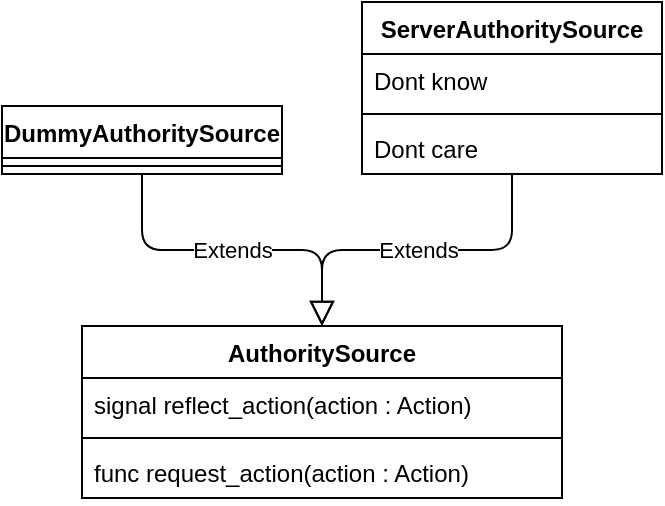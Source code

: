 <mxfile>
    <diagram id="DRP3TRpmxiCUeoNAmPRP" name="AuthoritySourceClassDiagram">
        <mxGraphModel dx="2474" dy="1987" grid="1" gridSize="10" guides="1" tooltips="1" connect="1" arrows="1" fold="1" page="0" pageScale="1" pageWidth="1100" pageHeight="850" math="0" shadow="0">
            <root>
                <mxCell id="0"/>
                <mxCell id="1" parent="0"/>
                <mxCell id="216o45IU6b5aubXeiVPd-1" value="AuthoritySource" style="swimlane;fontStyle=1;align=center;verticalAlign=top;childLayout=stackLayout;horizontal=1;startSize=26;horizontalStack=0;resizeParent=1;resizeParentMax=0;resizeLast=0;collapsible=1;marginBottom=0;" parent="1" vertex="1">
                    <mxGeometry x="-690" y="-640" width="240" height="86" as="geometry"/>
                </mxCell>
                <mxCell id="216o45IU6b5aubXeiVPd-11" value="signal reflect_action(action : Action)" style="text;strokeColor=none;fillColor=none;align=left;verticalAlign=top;spacingLeft=4;spacingRight=4;overflow=hidden;rotatable=0;points=[[0,0.5],[1,0.5]];portConstraint=eastwest;" parent="216o45IU6b5aubXeiVPd-1" vertex="1">
                    <mxGeometry y="26" width="240" height="26" as="geometry"/>
                </mxCell>
                <mxCell id="216o45IU6b5aubXeiVPd-3" value="" style="line;strokeWidth=1;fillColor=none;align=left;verticalAlign=middle;spacingTop=-1;spacingLeft=3;spacingRight=3;rotatable=0;labelPosition=right;points=[];portConstraint=eastwest;strokeColor=inherit;" parent="216o45IU6b5aubXeiVPd-1" vertex="1">
                    <mxGeometry y="52" width="240" height="8" as="geometry"/>
                </mxCell>
                <mxCell id="216o45IU6b5aubXeiVPd-15" value="func request_action(action : Action)" style="text;strokeColor=none;fillColor=none;align=left;verticalAlign=top;spacingLeft=4;spacingRight=4;overflow=hidden;rotatable=0;points=[[0,0.5],[1,0.5]];portConstraint=eastwest;" parent="216o45IU6b5aubXeiVPd-1" vertex="1">
                    <mxGeometry y="60" width="240" height="26" as="geometry"/>
                </mxCell>
                <mxCell id="216o45IU6b5aubXeiVPd-14" value="Extends" style="endArrow=block;endSize=10;endFill=0;html=1;elbow=vertical;edgeStyle=orthogonalEdgeStyle;" parent="1" source="UKQN7BMRLmypllAjDUYI-2" target="216o45IU6b5aubXeiVPd-1" edge="1">
                    <mxGeometry width="160" relative="1" as="geometry">
                        <mxPoint x="-590" y="-558" as="sourcePoint"/>
                        <mxPoint x="-640" y="-780" as="targetPoint"/>
                    </mxGeometry>
                </mxCell>
                <mxCell id="UKQN7BMRLmypllAjDUYI-2" value="DummyAuthoritySource" style="swimlane;fontStyle=1;align=center;verticalAlign=top;childLayout=stackLayout;horizontal=1;startSize=26;horizontalStack=0;resizeParent=1;resizeParentMax=0;resizeLast=0;collapsible=1;marginBottom=0;" parent="1" vertex="1">
                    <mxGeometry x="-730" y="-750" width="140" height="34" as="geometry"/>
                </mxCell>
                <mxCell id="UKQN7BMRLmypllAjDUYI-4" value="" style="line;strokeWidth=1;fillColor=none;align=left;verticalAlign=middle;spacingTop=-1;spacingLeft=3;spacingRight=3;rotatable=0;labelPosition=right;points=[];portConstraint=eastwest;strokeColor=inherit;" parent="UKQN7BMRLmypllAjDUYI-2" vertex="1">
                    <mxGeometry y="26" width="140" height="8" as="geometry"/>
                </mxCell>
                <mxCell id="UKQN7BMRLmypllAjDUYI-6" value="ServerAuthoritySource" style="swimlane;fontStyle=1;align=center;verticalAlign=top;childLayout=stackLayout;horizontal=1;startSize=26;horizontalStack=0;resizeParent=1;resizeParentMax=0;resizeLast=0;collapsible=1;marginBottom=0;" parent="1" vertex="1">
                    <mxGeometry x="-550" y="-802" width="150" height="86" as="geometry"/>
                </mxCell>
                <mxCell id="UKQN7BMRLmypllAjDUYI-7" value="Dont know" style="text;strokeColor=none;fillColor=none;align=left;verticalAlign=top;spacingLeft=4;spacingRight=4;overflow=hidden;rotatable=0;points=[[0,0.5],[1,0.5]];portConstraint=eastwest;" parent="UKQN7BMRLmypllAjDUYI-6" vertex="1">
                    <mxGeometry y="26" width="150" height="26" as="geometry"/>
                </mxCell>
                <mxCell id="UKQN7BMRLmypllAjDUYI-8" value="" style="line;strokeWidth=1;fillColor=none;align=left;verticalAlign=middle;spacingTop=-1;spacingLeft=3;spacingRight=3;rotatable=0;labelPosition=right;points=[];portConstraint=eastwest;strokeColor=inherit;" parent="UKQN7BMRLmypllAjDUYI-6" vertex="1">
                    <mxGeometry y="52" width="150" height="8" as="geometry"/>
                </mxCell>
                <mxCell id="UKQN7BMRLmypllAjDUYI-9" value="Dont care" style="text;strokeColor=none;fillColor=none;align=left;verticalAlign=top;spacingLeft=4;spacingRight=4;overflow=hidden;rotatable=0;points=[[0,0.5],[1,0.5]];portConstraint=eastwest;" parent="UKQN7BMRLmypllAjDUYI-6" vertex="1">
                    <mxGeometry y="60" width="150" height="26" as="geometry"/>
                </mxCell>
                <mxCell id="UKQN7BMRLmypllAjDUYI-10" value="Extends" style="endArrow=block;endSize=10;endFill=0;html=1;elbow=vertical;edgeStyle=orthogonalEdgeStyle;" parent="1" source="UKQN7BMRLmypllAjDUYI-6" target="216o45IU6b5aubXeiVPd-1" edge="1">
                    <mxGeometry width="160" relative="1" as="geometry">
                        <mxPoint x="-560" y="-630" as="sourcePoint"/>
                        <mxPoint x="-720" y="-804" as="targetPoint"/>
                    </mxGeometry>
                </mxCell>
            </root>
        </mxGraphModel>
    </diagram>
    <diagram id="mx1lQrLPdCxwQPD8cfWH" name="ActionProcessingSequence">
        <mxGraphModel dx="1976" dy="873" grid="1" gridSize="10" guides="1" tooltips="1" connect="1" arrows="1" fold="1" page="0" pageScale="1" pageWidth="1100" pageHeight="850" math="0" shadow="0">
            <root>
                <mxCell id="0"/>
                <mxCell id="1" parent="0"/>
                <mxCell id="z2RHbbnxvFC8rluC-CiE-3" value="AuthoritySource" style="shape=umlLifeline;perimeter=lifelinePerimeter;whiteSpace=wrap;html=1;container=1;collapsible=0;recursiveResize=0;outlineConnect=0;" parent="1" vertex="1">
                    <mxGeometry x="-820" y="-330" width="110" height="370" as="geometry"/>
                </mxCell>
                <mxCell id="z2RHbbnxvFC8rluC-CiE-8" value="ClientUI" style="shape=umlLifeline;perimeter=lifelinePerimeter;whiteSpace=wrap;html=1;container=1;collapsible=0;recursiveResize=0;outlineConnect=0;" parent="1" vertex="1">
                    <mxGeometry x="-930" y="-330" width="80" height="370" as="geometry"/>
                </mxCell>
                <mxCell id="z2RHbbnxvFC8rluC-CiE-11" value="connect(process_*_input)" style="html=1;verticalAlign=bottom;startArrow=oval;startFill=1;endArrow=block;startSize=8;" parent="1" source="z2RHbbnxvFC8rluC-CiE-8" target="6_p6td-1dimOIyAspDqo-2" edge="1">
                    <mxGeometry width="60" relative="1" as="geometry">
                        <mxPoint x="-900" y="-250" as="sourcePoint"/>
                        <mxPoint x="-840" y="-250" as="targetPoint"/>
                        <Array as="points">
                            <mxPoint x="-1000" y="-260"/>
                        </Array>
                    </mxGeometry>
                </mxCell>
                <mxCell id="z2RHbbnxvFC8rluC-CiE-12" value="process_*_input()" style="html=1;verticalAlign=bottom;startArrow=oval;startFill=1;endArrow=block;startSize=8;" parent="1" source="6_p6td-1dimOIyAspDqo-2" target="z2RHbbnxvFC8rluC-CiE-8" edge="1">
                    <mxGeometry width="60" relative="1" as="geometry">
                        <mxPoint x="-745" y="-220" as="sourcePoint"/>
                        <mxPoint x="-900" y="-220" as="targetPoint"/>
                        <Array as="points">
                            <mxPoint x="-1000" y="-210"/>
                        </Array>
                    </mxGeometry>
                </mxCell>
                <mxCell id="z2RHbbnxvFC8rluC-CiE-23" value="" style="shape=umlLifeline;participant=umlControl;perimeter=lifelinePerimeter;whiteSpace=wrap;html=1;container=1;collapsible=0;recursiveResize=0;verticalAlign=top;spacingTop=36;outlineConnect=0;rotation=-180;" parent="1" vertex="1">
                    <mxGeometry x="-910" y="40" width="40" height="40" as="geometry"/>
                </mxCell>
                <mxCell id="6_p6td-1dimOIyAspDqo-1" value="" style="shape=umlLifeline;participant=umlControl;perimeter=lifelinePerimeter;whiteSpace=wrap;html=1;container=1;collapsible=0;recursiveResize=0;verticalAlign=top;spacingTop=36;outlineConnect=0;rotation=-180;" parent="1" vertex="1">
                    <mxGeometry x="-785" y="40" width="40" height="40" as="geometry"/>
                </mxCell>
                <mxCell id="6_p6td-1dimOIyAspDqo-2" value="&amp;lt;Control&amp;gt;" style="shape=umlLifeline;perimeter=lifelinePerimeter;whiteSpace=wrap;html=1;container=1;collapsible=0;recursiveResize=0;outlineConnect=0;" parent="1" vertex="1">
                    <mxGeometry x="-1120" y="-330" width="80" height="370" as="geometry"/>
                </mxCell>
                <mxCell id="6_p6td-1dimOIyAspDqo-3" value="" style="shape=umlLifeline;participant=umlControl;perimeter=lifelinePerimeter;whiteSpace=wrap;html=1;container=1;collapsible=0;recursiveResize=0;verticalAlign=top;spacingTop=36;outlineConnect=0;rotation=-180;" parent="1" vertex="1">
                    <mxGeometry x="-1100" y="40" width="40" height="40" as="geometry"/>
                </mxCell>
                <mxCell id="6_p6td-1dimOIyAspDqo-5" value="request_action()" style="html=1;verticalAlign=bottom;startArrow=oval;startFill=1;endArrow=block;startSize=8;" parent="1" source="z2RHbbnxvFC8rluC-CiE-8" target="z2RHbbnxvFC8rluC-CiE-3" edge="1">
                    <mxGeometry width="60" relative="1" as="geometry">
                        <mxPoint x="-1070.071" y="-200" as="sourcePoint"/>
                        <mxPoint x="-900.5" y="-200" as="targetPoint"/>
                        <Array as="points">
                            <mxPoint x="-840" y="-180"/>
                        </Array>
                    </mxGeometry>
                </mxCell>
                <mxCell id="6_p6td-1dimOIyAspDqo-6" value="reflect_action()" style="html=1;verticalAlign=bottom;startArrow=oval;startFill=1;endArrow=block;startSize=8;" parent="1" edge="1">
                    <mxGeometry width="60" relative="1" as="geometry">
                        <mxPoint x="-765.5" y="-150" as="sourcePoint"/>
                        <mxPoint x="-890.071" y="-150" as="targetPoint"/>
                        <Array as="points">
                            <mxPoint x="-779.93" y="-150"/>
                        </Array>
                    </mxGeometry>
                </mxCell>
                <mxCell id="6_p6td-1dimOIyAspDqo-7" value="&amp;lt;Peer ClientUI&amp;gt;" style="shape=umlLifeline;perimeter=lifelinePerimeter;whiteSpace=wrap;html=1;container=1;collapsible=0;recursiveResize=0;outlineConnect=0;" parent="1" vertex="1">
                    <mxGeometry x="-680" y="-330" width="110" height="370" as="geometry"/>
                </mxCell>
                <mxCell id="6_p6td-1dimOIyAspDqo-10" value="reflect_action()" style="html=1;verticalAlign=bottom;startArrow=oval;startFill=1;endArrow=block;startSize=8;" parent="1" edge="1">
                    <mxGeometry width="60" relative="1" as="geometry">
                        <mxPoint x="-765.071" y="-150" as="sourcePoint"/>
                        <mxPoint x="-625.5" y="-150" as="targetPoint"/>
                        <Array as="points">
                            <mxPoint x="-700" y="-150"/>
                        </Array>
                    </mxGeometry>
                </mxCell>
                <mxCell id="6_p6td-1dimOIyAspDqo-11" value="request_action()" style="html=1;verticalAlign=bottom;startArrow=oval;startFill=1;endArrow=block;startSize=8;" parent="1" edge="1">
                    <mxGeometry width="60" relative="1" as="geometry">
                        <mxPoint x="-625.5" y="-80" as="sourcePoint"/>
                        <mxPoint x="-765.071" y="-80" as="targetPoint"/>
                        <Array as="points">
                            <mxPoint x="-700" y="-80"/>
                        </Array>
                    </mxGeometry>
                </mxCell>
                <mxCell id="6_p6td-1dimOIyAspDqo-12" value="reflect_action()" style="html=1;verticalAlign=bottom;startArrow=oval;startFill=1;endArrow=block;startSize=8;" parent="1" edge="1">
                    <mxGeometry width="60" relative="1" as="geometry">
                        <mxPoint x="-765.5" y="-50" as="sourcePoint"/>
                        <mxPoint x="-890.071" y="-50" as="targetPoint"/>
                        <Array as="points">
                            <mxPoint x="-830" y="-50"/>
                        </Array>
                    </mxGeometry>
                </mxCell>
                <mxCell id="6_p6td-1dimOIyAspDqo-13" value="reflect_action()" style="html=1;verticalAlign=bottom;startArrow=oval;startFill=1;endArrow=block;startSize=8;" parent="1" edge="1">
                    <mxGeometry width="60" relative="1" as="geometry">
                        <mxPoint x="-765.071" y="-50" as="sourcePoint"/>
                        <mxPoint x="-625.5" y="-50" as="targetPoint"/>
                        <Array as="points">
                            <mxPoint x="-690" y="-50"/>
                        </Array>
                    </mxGeometry>
                </mxCell>
                <mxCell id="6_p6td-1dimOIyAspDqo-15" value="" style="shape=umlLifeline;participant=umlControl;perimeter=lifelinePerimeter;whiteSpace=wrap;html=1;container=1;collapsible=0;recursiveResize=0;verticalAlign=top;spacingTop=36;outlineConnect=0;rotation=-180;" parent="1" vertex="1">
                    <mxGeometry x="-645" y="40" width="40" height="40" as="geometry"/>
                </mxCell>
            </root>
        </mxGraphModel>
    </diagram>
    <diagram name="ActionClassDiagram" id="SyAzAgFn7BTSdQMZ5tHF">
        <mxGraphModel dx="2874" dy="2387" grid="1" gridSize="10" guides="1" tooltips="1" connect="1" arrows="1" fold="1" page="0" pageScale="1" pageWidth="1100" pageHeight="850" math="0" shadow="0">
            <root>
                <mxCell id="YlGuR3tyBmcKfDzW1rRZ-0"/>
                <mxCell id="YlGuR3tyBmcKfDzW1rRZ-1" parent="YlGuR3tyBmcKfDzW1rRZ-0"/>
                <mxCell id="YlGuR3tyBmcKfDzW1rRZ-2" value="Action" style="swimlane;fontStyle=1;align=center;verticalAlign=top;childLayout=stackLayout;horizontal=1;startSize=26;horizontalStack=0;resizeParent=1;resizeParentMax=0;resizeLast=0;collapsible=1;marginBottom=0;" parent="YlGuR3tyBmcKfDzW1rRZ-1" vertex="1">
                    <mxGeometry x="-710" y="-750" width="240" height="34" as="geometry"/>
                </mxCell>
                <mxCell id="YlGuR3tyBmcKfDzW1rRZ-4" value="" style="line;strokeWidth=1;fillColor=none;align=left;verticalAlign=middle;spacingTop=-1;spacingLeft=3;spacingRight=3;rotatable=0;labelPosition=right;points=[];portConstraint=eastwest;strokeColor=inherit;" parent="YlGuR3tyBmcKfDzW1rRZ-2" vertex="1">
                    <mxGeometry y="26" width="240" height="8" as="geometry"/>
                </mxCell>
                <mxCell id="YlGuR3tyBmcKfDzW1rRZ-9" value="BackendAction" style="swimlane;fontStyle=1;align=center;verticalAlign=top;childLayout=stackLayout;horizontal=1;startSize=26;horizontalStack=0;resizeParent=1;resizeParentMax=0;resizeLast=0;collapsible=1;marginBottom=0;" parent="YlGuR3tyBmcKfDzW1rRZ-1" vertex="1">
                    <mxGeometry x="-890" y="-855.5" width="150" height="34" as="geometry"/>
                </mxCell>
                <mxCell id="YlGuR3tyBmcKfDzW1rRZ-11" value="" style="line;strokeWidth=1;fillColor=none;align=left;verticalAlign=middle;spacingTop=-1;spacingLeft=3;spacingRight=3;rotatable=0;labelPosition=right;points=[];portConstraint=eastwest;strokeColor=inherit;" parent="YlGuR3tyBmcKfDzW1rRZ-9" vertex="1">
                    <mxGeometry y="26" width="150" height="8" as="geometry"/>
                </mxCell>
                <mxCell id="YlGuR3tyBmcKfDzW1rRZ-13" value="Extends" style="endArrow=block;endSize=10;endFill=0;html=1;edgeStyle=elbowEdgeStyle;" parent="YlGuR3tyBmcKfDzW1rRZ-1" source="YlGuR3tyBmcKfDzW1rRZ-9" target="YlGuR3tyBmcKfDzW1rRZ-2" edge="1">
                    <mxGeometry x="0.324" width="160" relative="1" as="geometry">
                        <mxPoint x="-790" y="-804" as="sourcePoint"/>
                        <mxPoint x="-870" y="-740" as="targetPoint"/>
                        <Array as="points">
                            <mxPoint x="-815" y="-780"/>
                        </Array>
                        <mxPoint as="offset"/>
                    </mxGeometry>
                </mxCell>
                <mxCell id="KD4MuBQ3sgmvFhbieZwp-0" value="PlayerAction" style="swimlane;fontStyle=1;align=center;verticalAlign=top;childLayout=stackLayout;horizontal=1;startSize=26;horizontalStack=0;resizeParent=1;resizeParentMax=0;resizeLast=0;collapsible=1;marginBottom=0;" parent="YlGuR3tyBmcKfDzW1rRZ-1" vertex="1">
                    <mxGeometry x="-430" y="-870" width="150" height="60" as="geometry"/>
                </mxCell>
                <mxCell id="KD4MuBQ3sgmvFhbieZwp-1" value="player : Player" style="text;strokeColor=none;fillColor=none;align=left;verticalAlign=top;spacingLeft=4;spacingRight=4;overflow=hidden;rotatable=0;points=[[0,0.5],[1,0.5]];portConstraint=eastwest;" parent="KD4MuBQ3sgmvFhbieZwp-0" vertex="1">
                    <mxGeometry y="26" width="150" height="26" as="geometry"/>
                </mxCell>
                <mxCell id="KD4MuBQ3sgmvFhbieZwp-2" value="" style="line;strokeWidth=1;fillColor=none;align=left;verticalAlign=middle;spacingTop=-1;spacingLeft=3;spacingRight=3;rotatable=0;labelPosition=right;points=[];portConstraint=eastwest;strokeColor=inherit;" parent="KD4MuBQ3sgmvFhbieZwp-0" vertex="1">
                    <mxGeometry y="52" width="150" height="8" as="geometry"/>
                </mxCell>
                <mxCell id="KD4MuBQ3sgmvFhbieZwp-9" value="Extends" style="endArrow=block;endSize=10;endFill=0;html=1;elbow=vertical;edgeStyle=orthogonalEdgeStyle;" parent="YlGuR3tyBmcKfDzW1rRZ-1" source="KD4MuBQ3sgmvFhbieZwp-0" target="YlGuR3tyBmcKfDzW1rRZ-2" edge="1">
                    <mxGeometry x="0.172" width="160" relative="1" as="geometry">
                        <mxPoint x="-725" y="-696" as="sourcePoint"/>
                        <mxPoint x="-410" y="-720" as="targetPoint"/>
                        <Array as="points">
                            <mxPoint x="-355" y="-733"/>
                        </Array>
                        <mxPoint as="offset"/>
                    </mxGeometry>
                </mxCell>
                <mxCell id="KD4MuBQ3sgmvFhbieZwp-10" value="CursorAction" style="swimlane;fontStyle=1;align=center;verticalAlign=top;childLayout=stackLayout;horizontal=1;startSize=26;horizontalStack=0;resizeParent=1;resizeParentMax=0;resizeLast=0;collapsible=1;marginBottom=0;" parent="YlGuR3tyBmcKfDzW1rRZ-1" vertex="1">
                    <mxGeometry x="-430" y="-977" width="150" height="34" as="geometry"/>
                </mxCell>
                <mxCell id="KD4MuBQ3sgmvFhbieZwp-12" value="" style="line;strokeWidth=1;fillColor=none;align=left;verticalAlign=middle;spacingTop=-1;spacingLeft=3;spacingRight=3;rotatable=0;labelPosition=right;points=[];portConstraint=eastwest;strokeColor=inherit;" parent="KD4MuBQ3sgmvFhbieZwp-10" vertex="1">
                    <mxGeometry y="26" width="150" height="8" as="geometry"/>
                </mxCell>
                <mxCell id="KD4MuBQ3sgmvFhbieZwp-18" value="CreatureLeavePlayAction" style="swimlane;fontStyle=1;align=center;verticalAlign=top;childLayout=stackLayout;horizontal=1;startSize=26;horizontalStack=0;resizeParent=1;resizeParentMax=0;resizeLast=0;collapsible=1;marginBottom=0;" parent="YlGuR3tyBmcKfDzW1rRZ-1" vertex="1">
                    <mxGeometry x="-1150" y="-1068.5" width="250" height="86" as="geometry"/>
                </mxCell>
                <mxCell id="oTFinJ9ibBzCrm9JZMaH-62" value="source : ICardInstance" style="text;strokeColor=none;fillColor=none;align=left;verticalAlign=top;spacingLeft=4;spacingRight=4;overflow=hidden;rotatable=0;points=[[0,0.5],[1,0.5]];portConstraint=eastwest;" parent="KD4MuBQ3sgmvFhbieZwp-18" vertex="1">
                    <mxGeometry y="26" width="250" height="26" as="geometry"/>
                </mxCell>
                <mxCell id="KD4MuBQ3sgmvFhbieZwp-19" value="reason : LeavePlayReason.&lt;Death, Banish&gt;" style="text;strokeColor=none;fillColor=none;align=left;verticalAlign=top;spacingLeft=4;spacingRight=4;overflow=hidden;rotatable=0;points=[[0,0.5],[1,0.5]];portConstraint=eastwest;" parent="KD4MuBQ3sgmvFhbieZwp-18" vertex="1">
                    <mxGeometry y="52" width="250" height="26" as="geometry"/>
                </mxCell>
                <mxCell id="KD4MuBQ3sgmvFhbieZwp-20" value="" style="line;strokeWidth=1;fillColor=none;align=left;verticalAlign=middle;spacingTop=-1;spacingLeft=3;spacingRight=3;rotatable=0;labelPosition=right;points=[];portConstraint=eastwest;strokeColor=inherit;" parent="KD4MuBQ3sgmvFhbieZwp-18" vertex="1">
                    <mxGeometry y="78" width="250" height="8" as="geometry"/>
                </mxCell>
                <mxCell id="KD4MuBQ3sgmvFhbieZwp-22" value="Extends" style="endArrow=block;endSize=10;endFill=0;html=1;elbow=vertical;edgeStyle=orthogonalEdgeStyle;" parent="YlGuR3tyBmcKfDzW1rRZ-1" source="KD4MuBQ3sgmvFhbieZwp-10" target="KD4MuBQ3sgmvFhbieZwp-0" edge="1">
                    <mxGeometry width="160" relative="1" as="geometry">
                        <mxPoint x="-560" y="-810" as="sourcePoint"/>
                        <mxPoint x="-560" y="-630" as="targetPoint"/>
                    </mxGeometry>
                </mxCell>
                <mxCell id="KD4MuBQ3sgmvFhbieZwp-23" value="Extends" style="endArrow=block;endSize=10;endFill=0;html=1;elbow=vertical;edgeStyle=orthogonalEdgeStyle;" parent="YlGuR3tyBmcKfDzW1rRZ-1" source="KD4MuBQ3sgmvFhbieZwp-18" target="KD4MuBQ3sgmvFhbieZwp-24" edge="1">
                    <mxGeometry x="-0.484" width="160" relative="1" as="geometry">
                        <mxPoint x="-690" y="-952.5" as="sourcePoint"/>
                        <mxPoint x="-690" y="-868.5" as="targetPoint"/>
                        <mxPoint as="offset"/>
                    </mxGeometry>
                </mxCell>
                <mxCell id="KD4MuBQ3sgmvFhbieZwp-24" value="CreatureAction" style="swimlane;fontStyle=1;align=center;verticalAlign=top;childLayout=stackLayout;horizontal=1;startSize=26;horizontalStack=0;resizeParent=1;resizeParentMax=0;resizeLast=0;collapsible=1;marginBottom=0;" parent="YlGuR3tyBmcKfDzW1rRZ-1" vertex="1">
                    <mxGeometry x="-890" y="-968.5" width="150" height="60" as="geometry">
                        <mxRectangle x="-890" y="-990" width="100" height="30" as="alternateBounds"/>
                    </mxGeometry>
                </mxCell>
                <mxCell id="KD4MuBQ3sgmvFhbieZwp-25" value="card : ICardInstance" style="text;strokeColor=none;fillColor=none;align=left;verticalAlign=top;spacingLeft=4;spacingRight=4;overflow=hidden;rotatable=0;points=[[0,0.5],[1,0.5]];portConstraint=eastwest;" parent="KD4MuBQ3sgmvFhbieZwp-24" vertex="1">
                    <mxGeometry y="26" width="150" height="26" as="geometry"/>
                </mxCell>
                <mxCell id="KD4MuBQ3sgmvFhbieZwp-26" value="" style="line;strokeWidth=1;fillColor=none;align=left;verticalAlign=middle;spacingTop=-1;spacingLeft=3;spacingRight=3;rotatable=0;labelPosition=right;points=[];portConstraint=eastwest;strokeColor=inherit;" parent="KD4MuBQ3sgmvFhbieZwp-24" vertex="1">
                    <mxGeometry y="52" width="150" height="8" as="geometry"/>
                </mxCell>
                <mxCell id="KD4MuBQ3sgmvFhbieZwp-27" value="Extends" style="endArrow=block;endSize=10;endFill=0;html=1;elbow=vertical;edgeStyle=orthogonalEdgeStyle;" parent="YlGuR3tyBmcKfDzW1rRZ-1" source="KD4MuBQ3sgmvFhbieZwp-24" target="YlGuR3tyBmcKfDzW1rRZ-9" edge="1">
                    <mxGeometry x="-0.245" width="160" relative="1" as="geometry">
                        <mxPoint x="-915" y="-1148.5" as="sourcePoint"/>
                        <mxPoint x="-805" y="-832.5" as="targetPoint"/>
                        <mxPoint as="offset"/>
                    </mxGeometry>
                </mxCell>
                <mxCell id="KD4MuBQ3sgmvFhbieZwp-28" value="CursorMotionAction" style="swimlane;fontStyle=1;align=center;verticalAlign=top;childLayout=stackLayout;horizontal=1;startSize=26;horizontalStack=0;resizeParent=1;resizeParentMax=0;resizeLast=0;collapsible=1;marginBottom=0;" parent="YlGuR3tyBmcKfDzW1rRZ-1" vertex="1">
                    <mxGeometry x="-590" y="-1090" width="150" height="60" as="geometry"/>
                </mxCell>
                <mxCell id="KD4MuBQ3sgmvFhbieZwp-29" value="position : Vector2" style="text;strokeColor=none;fillColor=none;align=left;verticalAlign=top;spacingLeft=4;spacingRight=4;overflow=hidden;rotatable=0;points=[[0,0.5],[1,0.5]];portConstraint=eastwest;" parent="KD4MuBQ3sgmvFhbieZwp-28" vertex="1">
                    <mxGeometry y="26" width="150" height="26" as="geometry"/>
                </mxCell>
                <mxCell id="KD4MuBQ3sgmvFhbieZwp-30" value="" style="line;strokeWidth=1;fillColor=none;align=left;verticalAlign=middle;spacingTop=-1;spacingLeft=3;spacingRight=3;rotatable=0;labelPosition=right;points=[];portConstraint=eastwest;strokeColor=inherit;" parent="KD4MuBQ3sgmvFhbieZwp-28" vertex="1">
                    <mxGeometry y="52" width="150" height="8" as="geometry"/>
                </mxCell>
                <mxCell id="KD4MuBQ3sgmvFhbieZwp-31" value="CursorGrabAction" style="swimlane;fontStyle=1;align=center;verticalAlign=top;childLayout=stackLayout;horizontal=1;startSize=26;horizontalStack=0;resizeParent=1;resizeParentMax=0;resizeLast=0;collapsible=1;marginBottom=0;" parent="YlGuR3tyBmcKfDzW1rRZ-1" vertex="1">
                    <mxGeometry x="-590" y="-1170" width="150" height="60" as="geometry"/>
                </mxCell>
                <mxCell id="KD4MuBQ3sgmvFhbieZwp-32" value="item : IGrabbable" style="text;strokeColor=none;fillColor=none;align=left;verticalAlign=top;spacingLeft=4;spacingRight=4;overflow=hidden;rotatable=0;points=[[0,0.5],[1,0.5]];portConstraint=eastwest;" parent="KD4MuBQ3sgmvFhbieZwp-31" vertex="1">
                    <mxGeometry y="26" width="150" height="26" as="geometry"/>
                </mxCell>
                <mxCell id="KD4MuBQ3sgmvFhbieZwp-33" value="" style="line;strokeWidth=1;fillColor=none;align=left;verticalAlign=middle;spacingTop=-1;spacingLeft=3;spacingRight=3;rotatable=0;labelPosition=right;points=[];portConstraint=eastwest;strokeColor=inherit;" parent="KD4MuBQ3sgmvFhbieZwp-31" vertex="1">
                    <mxGeometry y="52" width="150" height="8" as="geometry"/>
                </mxCell>
                <mxCell id="KD4MuBQ3sgmvFhbieZwp-34" value="Extends" style="endArrow=block;endSize=10;endFill=0;html=1;elbow=vertical;edgeStyle=orthogonalEdgeStyle;" parent="YlGuR3tyBmcKfDzW1rRZ-1" source="KD4MuBQ3sgmvFhbieZwp-28" target="KD4MuBQ3sgmvFhbieZwp-10" edge="1">
                    <mxGeometry x="-0.543" width="160" relative="1" as="geometry">
                        <mxPoint x="-535" y="-805" as="sourcePoint"/>
                        <mxPoint x="-649.966" y="-635" as="targetPoint"/>
                        <mxPoint as="offset"/>
                        <Array as="points">
                            <mxPoint x="-355" y="-1060"/>
                        </Array>
                    </mxGeometry>
                </mxCell>
                <mxCell id="KD4MuBQ3sgmvFhbieZwp-35" value="Extends" style="endArrow=block;endSize=10;endFill=0;html=1;elbow=vertical;edgeStyle=orthogonalEdgeStyle;" parent="YlGuR3tyBmcKfDzW1rRZ-1" source="KD4MuBQ3sgmvFhbieZwp-31" target="KD4MuBQ3sgmvFhbieZwp-10" edge="1">
                    <mxGeometry x="-0.698" width="160" relative="1" as="geometry">
                        <mxPoint x="-525" y="-795" as="sourcePoint"/>
                        <mxPoint x="-330" y="-1120" as="targetPoint"/>
                        <mxPoint as="offset"/>
                        <Array as="points">
                            <mxPoint x="-355" y="-1140"/>
                        </Array>
                    </mxGeometry>
                </mxCell>
                <mxCell id="Y_SCHda-cTG9XvxB5rFb-0" value="HandAction" style="swimlane;fontStyle=1;align=center;verticalAlign=top;childLayout=stackLayout;horizontal=1;startSize=26;horizontalStack=0;resizeParent=1;resizeParentMax=0;resizeLast=0;collapsible=1;marginBottom=0;" parent="YlGuR3tyBmcKfDzW1rRZ-1" vertex="1">
                    <mxGeometry x="-270" y="-977" width="150" height="34" as="geometry"/>
                </mxCell>
                <mxCell id="Y_SCHda-cTG9XvxB5rFb-2" value="" style="line;strokeWidth=1;fillColor=none;align=left;verticalAlign=middle;spacingTop=-1;spacingLeft=3;spacingRight=3;rotatable=0;labelPosition=right;points=[];portConstraint=eastwest;strokeColor=inherit;" parent="Y_SCHda-cTG9XvxB5rFb-0" vertex="1">
                    <mxGeometry y="26" width="150" height="8" as="geometry"/>
                </mxCell>
                <mxCell id="Y_SCHda-cTG9XvxB5rFb-3" value="Extends" style="endArrow=block;endSize=10;endFill=0;html=1;edgeStyle=elbowEdgeStyle;" parent="YlGuR3tyBmcKfDzW1rRZ-1" source="Y_SCHda-cTG9XvxB5rFb-0" target="KD4MuBQ3sgmvFhbieZwp-0" edge="1">
                    <mxGeometry x="-0.649" width="160" relative="1" as="geometry">
                        <mxPoint x="-414.966" y="-1030" as="sourcePoint"/>
                        <mxPoint x="-344.966" y="-860" as="targetPoint"/>
                        <Array as="points">
                            <mxPoint x="-195" y="-890"/>
                        </Array>
                        <mxPoint as="offset"/>
                    </mxGeometry>
                </mxCell>
                <mxCell id="Y_SCHda-cTG9XvxB5rFb-7" value="HandRemoveCardAction" style="swimlane;fontStyle=1;align=center;verticalAlign=top;childLayout=stackLayout;horizontal=1;startSize=26;horizontalStack=0;resizeParent=1;resizeParentMax=0;resizeLast=0;collapsible=1;marginBottom=0;" parent="YlGuR3tyBmcKfDzW1rRZ-1" vertex="1">
                    <mxGeometry x="-110" y="-1156" width="320" height="112" as="geometry"/>
                </mxCell>
                <mxCell id="Y_SCHda-cTG9XvxB5rFb-8" value="card : CardInHand" style="text;strokeColor=none;fillColor=none;align=left;verticalAlign=top;spacingLeft=4;spacingRight=4;overflow=hidden;rotatable=0;points=[[0,0.5],[1,0.5]];portConstraint=eastwest;" parent="Y_SCHda-cTG9XvxB5rFb-7" vertex="1">
                    <mxGeometry y="26" width="320" height="26" as="geometry"/>
                </mxCell>
                <mxCell id="oTFinJ9ibBzCrm9JZMaH-26" value="leave_reason : LeaveReason.&lt;Played, Discared&gt;" style="text;strokeColor=none;fillColor=none;align=left;verticalAlign=top;spacingLeft=4;spacingRight=4;overflow=hidden;rotatable=0;points=[[0,0.5],[1,0.5]];portConstraint=eastwest;" parent="Y_SCHda-cTG9XvxB5rFb-7" vertex="1">
                    <mxGeometry y="52" width="320" height="26" as="geometry"/>
                </mxCell>
                <mxCell id="oTFinJ9ibBzCrm9JZMaH-25" value="animation : CardRemoveAnimation.&lt;Play, Discard, Burn&gt;" style="text;strokeColor=none;fillColor=none;align=left;verticalAlign=top;spacingLeft=4;spacingRight=4;overflow=hidden;rotatable=0;points=[[0,0.5],[1,0.5]];portConstraint=eastwest;" parent="Y_SCHda-cTG9XvxB5rFb-7" vertex="1">
                    <mxGeometry y="78" width="320" height="26" as="geometry"/>
                </mxCell>
                <mxCell id="Y_SCHda-cTG9XvxB5rFb-9" value="" style="line;strokeWidth=1;fillColor=none;align=left;verticalAlign=middle;spacingTop=-1;spacingLeft=3;spacingRight=3;rotatable=0;labelPosition=right;points=[];portConstraint=eastwest;strokeColor=inherit;" parent="Y_SCHda-cTG9XvxB5rFb-7" vertex="1">
                    <mxGeometry y="104" width="320" height="8" as="geometry"/>
                </mxCell>
                <mxCell id="Y_SCHda-cTG9XvxB5rFb-10" value="HandAddCardAction" style="swimlane;fontStyle=1;align=center;verticalAlign=top;childLayout=stackLayout;horizontal=1;startSize=26;horizontalStack=0;resizeParent=1;resizeParentMax=0;resizeLast=0;collapsible=1;marginBottom=0;" parent="YlGuR3tyBmcKfDzW1rRZ-1" vertex="1">
                    <mxGeometry x="-110" y="-1282" width="150" height="112" as="geometry"/>
                </mxCell>
                <mxCell id="Y_SCHda-cTG9XvxB5rFb-11" value="from_deck : bool" style="text;strokeColor=none;fillColor=none;align=left;verticalAlign=top;spacingLeft=4;spacingRight=4;overflow=hidden;rotatable=0;points=[[0,0.5],[1,0.5]];portConstraint=eastwest;" parent="Y_SCHda-cTG9XvxB5rFb-10" vertex="1">
                    <mxGeometry y="26" width="150" height="26" as="geometry"/>
                </mxCell>
                <mxCell id="1A83alaZUpcSYFfHAcNi-1" value="specific_card : bool" style="text;strokeColor=none;fillColor=none;align=left;verticalAlign=top;spacingLeft=4;spacingRight=4;overflow=hidden;rotatable=0;points=[[0,0.5],[1,0.5]];portConstraint=eastwest;" parent="Y_SCHda-cTG9XvxB5rFb-10" vertex="1">
                    <mxGeometry y="52" width="150" height="26" as="geometry"/>
                </mxCell>
                <mxCell id="1A83alaZUpcSYFfHAcNi-0" value="card? : CardMetadata" style="text;strokeColor=none;fillColor=none;align=left;verticalAlign=top;spacingLeft=4;spacingRight=4;overflow=hidden;rotatable=0;points=[[0,0.5],[1,0.5]];portConstraint=eastwest;" parent="Y_SCHda-cTG9XvxB5rFb-10" vertex="1">
                    <mxGeometry y="78" width="150" height="26" as="geometry"/>
                </mxCell>
                <mxCell id="Y_SCHda-cTG9XvxB5rFb-12" value="" style="line;strokeWidth=1;fillColor=none;align=left;verticalAlign=middle;spacingTop=-1;spacingLeft=3;spacingRight=3;rotatable=0;labelPosition=right;points=[];portConstraint=eastwest;strokeColor=inherit;" parent="Y_SCHda-cTG9XvxB5rFb-10" vertex="1">
                    <mxGeometry y="104" width="150" height="8" as="geometry"/>
                </mxCell>
                <mxCell id="Y_SCHda-cTG9XvxB5rFb-14" value="Extends" style="endArrow=block;endSize=10;endFill=0;html=1;edgeStyle=elbowEdgeStyle;" parent="YlGuR3tyBmcKfDzW1rRZ-1" source="Y_SCHda-cTG9XvxB5rFb-7" target="Y_SCHda-cTG9XvxB5rFb-0" edge="1">
                    <mxGeometry x="-0.649" width="160" relative="1" as="geometry">
                        <mxPoint x="-250" y="-940" as="sourcePoint"/>
                        <mxPoint x="-505" y="-850" as="targetPoint"/>
                        <Array as="points">
                            <mxPoint x="-195" y="-1040"/>
                        </Array>
                        <mxPoint as="offset"/>
                    </mxGeometry>
                </mxCell>
                <mxCell id="Y_SCHda-cTG9XvxB5rFb-15" value="Extends" style="endArrow=block;endSize=10;endFill=0;html=1;edgeStyle=elbowEdgeStyle;" parent="YlGuR3tyBmcKfDzW1rRZ-1" source="Y_SCHda-cTG9XvxB5rFb-10" target="Y_SCHda-cTG9XvxB5rFb-0" edge="1">
                    <mxGeometry x="-0.746" width="160" relative="1" as="geometry">
                        <mxPoint x="-495" y="-840" as="sourcePoint"/>
                        <mxPoint x="-240" y="-930" as="targetPoint"/>
                        <Array as="points">
                            <mxPoint x="-195" y="-1110"/>
                        </Array>
                        <mxPoint as="offset"/>
                    </mxGeometry>
                </mxCell>
                <mxCell id="oTFinJ9ibBzCrm9JZMaH-0" value="CreatureActivateAction" style="swimlane;fontStyle=1;align=center;verticalAlign=top;childLayout=stackLayout;horizontal=1;startSize=26;horizontalStack=0;resizeParent=1;resizeParentMax=0;resizeLast=0;collapsible=1;marginBottom=0;" parent="YlGuR3tyBmcKfDzW1rRZ-1" vertex="1">
                    <mxGeometry x="-1050" y="-1328.5" width="150" height="34" as="geometry"/>
                </mxCell>
                <mxCell id="oTFinJ9ibBzCrm9JZMaH-2" value="" style="line;strokeWidth=1;fillColor=none;align=left;verticalAlign=middle;spacingTop=-1;spacingLeft=3;spacingRight=3;rotatable=0;labelPosition=right;points=[];portConstraint=eastwest;strokeColor=inherit;" parent="oTFinJ9ibBzCrm9JZMaH-0" vertex="1">
                    <mxGeometry y="26" width="150" height="8" as="geometry"/>
                </mxCell>
                <mxCell id="oTFinJ9ibBzCrm9JZMaH-3" value="CreatureTargetAction" style="swimlane;fontStyle=1;align=center;verticalAlign=top;childLayout=stackLayout;horizontal=1;startSize=26;horizontalStack=0;resizeParent=1;resizeParentMax=0;resizeLast=0;collapsible=1;marginBottom=0;" parent="YlGuR3tyBmcKfDzW1rRZ-1" vertex="1">
                    <mxGeometry x="-1050" y="-1148.5" width="150" height="60" as="geometry"/>
                </mxCell>
                <mxCell id="oTFinJ9ibBzCrm9JZMaH-4" value="target : ITargetable" style="text;strokeColor=none;fillColor=none;align=left;verticalAlign=top;spacingLeft=4;spacingRight=4;overflow=hidden;rotatable=0;points=[[0,0.5],[1,0.5]];portConstraint=eastwest;" parent="oTFinJ9ibBzCrm9JZMaH-3" vertex="1">
                    <mxGeometry y="26" width="150" height="26" as="geometry"/>
                </mxCell>
                <mxCell id="oTFinJ9ibBzCrm9JZMaH-5" value="" style="line;strokeWidth=1;fillColor=none;align=left;verticalAlign=middle;spacingTop=-1;spacingLeft=3;spacingRight=3;rotatable=0;labelPosition=right;points=[];portConstraint=eastwest;strokeColor=inherit;" parent="oTFinJ9ibBzCrm9JZMaH-3" vertex="1">
                    <mxGeometry y="52" width="150" height="8" as="geometry"/>
                </mxCell>
                <mxCell id="oTFinJ9ibBzCrm9JZMaH-6" value="CreatureCooldownAction" style="swimlane;fontStyle=1;align=center;verticalAlign=top;childLayout=stackLayout;horizontal=1;startSize=26;horizontalStack=0;resizeParent=1;resizeParentMax=0;resizeLast=0;collapsible=1;marginBottom=0;" parent="YlGuR3tyBmcKfDzW1rRZ-1" vertex="1">
                    <mxGeometry x="-1130" y="-1278.5" width="230" height="112" as="geometry"/>
                </mxCell>
                <mxCell id="oTFinJ9ibBzCrm9JZMaH-7" value="type : CooldownType&lt;Attack, Activate&gt;" style="text;strokeColor=none;fillColor=none;align=left;verticalAlign=top;spacingLeft=4;spacingRight=4;overflow=hidden;rotatable=0;points=[[0,0.5],[1,0.5]];portConstraint=eastwest;" parent="oTFinJ9ibBzCrm9JZMaH-6" vertex="1">
                    <mxGeometry y="26" width="230" height="26" as="geometry"/>
                </mxCell>
                <mxCell id="oTFinJ9ibBzCrm9JZMaH-27" value="stage : CooldownStage.&lt;Start, Finished&gt;" style="text;strokeColor=none;fillColor=none;align=left;verticalAlign=top;spacingLeft=4;spacingRight=4;overflow=hidden;rotatable=0;points=[[0,0.5],[1,0.5]];portConstraint=eastwest;" parent="oTFinJ9ibBzCrm9JZMaH-6" vertex="1">
                    <mxGeometry y="52" width="230" height="26" as="geometry"/>
                </mxCell>
                <mxCell id="oTFinJ9ibBzCrm9JZMaH-28" value="time : int" style="text;strokeColor=none;fillColor=none;align=left;verticalAlign=top;spacingLeft=4;spacingRight=4;overflow=hidden;rotatable=0;points=[[0,0.5],[1,0.5]];portConstraint=eastwest;" parent="oTFinJ9ibBzCrm9JZMaH-6" vertex="1">
                    <mxGeometry y="78" width="230" height="26" as="geometry"/>
                </mxCell>
                <mxCell id="oTFinJ9ibBzCrm9JZMaH-8" value="" style="line;strokeWidth=1;fillColor=none;align=left;verticalAlign=middle;spacingTop=-1;spacingLeft=3;spacingRight=3;rotatable=0;labelPosition=right;points=[];portConstraint=eastwest;strokeColor=inherit;" parent="oTFinJ9ibBzCrm9JZMaH-6" vertex="1">
                    <mxGeometry y="104" width="230" height="8" as="geometry"/>
                </mxCell>
                <mxCell id="oTFinJ9ibBzCrm9JZMaH-9" value="CreatureAttackAction" style="swimlane;fontStyle=1;align=center;verticalAlign=top;childLayout=stackLayout;horizontal=1;startSize=26;horizontalStack=0;resizeParent=1;resizeParentMax=0;resizeLast=0;collapsible=1;marginBottom=0;" parent="YlGuR3tyBmcKfDzW1rRZ-1" vertex="1">
                    <mxGeometry x="-1050" y="-1382.5" width="150" height="34" as="geometry"/>
                </mxCell>
                <mxCell id="oTFinJ9ibBzCrm9JZMaH-11" value="" style="line;strokeWidth=1;fillColor=none;align=left;verticalAlign=middle;spacingTop=-1;spacingLeft=3;spacingRight=3;rotatable=0;labelPosition=right;points=[];portConstraint=eastwest;strokeColor=inherit;" parent="oTFinJ9ibBzCrm9JZMaH-9" vertex="1">
                    <mxGeometry y="26" width="150" height="8" as="geometry"/>
                </mxCell>
                <mxCell id="oTFinJ9ibBzCrm9JZMaH-12" value="CreatureSpawnAction" style="swimlane;fontStyle=1;align=center;verticalAlign=top;childLayout=stackLayout;horizontal=1;startSize=26;horizontalStack=0;resizeParent=1;resizeParentMax=0;resizeLast=0;collapsible=1;marginBottom=0;" parent="YlGuR3tyBmcKfDzW1rRZ-1" vertex="1">
                    <mxGeometry x="-1050" y="-1458.5" width="150" height="60" as="geometry"/>
                </mxCell>
                <mxCell id="oTFinJ9ibBzCrm9JZMaH-13" value="position : Vector2" style="text;strokeColor=none;fillColor=none;align=left;verticalAlign=top;spacingLeft=4;spacingRight=4;overflow=hidden;rotatable=0;points=[[0,0.5],[1,0.5]];portConstraint=eastwest;" parent="oTFinJ9ibBzCrm9JZMaH-12" vertex="1">
                    <mxGeometry y="26" width="150" height="26" as="geometry"/>
                </mxCell>
                <mxCell id="oTFinJ9ibBzCrm9JZMaH-14" value="" style="line;strokeWidth=1;fillColor=none;align=left;verticalAlign=middle;spacingTop=-1;spacingLeft=3;spacingRight=3;rotatable=0;labelPosition=right;points=[];portConstraint=eastwest;strokeColor=inherit;" parent="oTFinJ9ibBzCrm9JZMaH-12" vertex="1">
                    <mxGeometry y="52" width="150" height="8" as="geometry"/>
                </mxCell>
                <mxCell id="oTFinJ9ibBzCrm9JZMaH-16" value="Extends" style="endArrow=block;endSize=10;endFill=0;html=1;elbow=vertical;edgeStyle=orthogonalEdgeStyle;" parent="YlGuR3tyBmcKfDzW1rRZ-1" source="oTFinJ9ibBzCrm9JZMaH-3" target="KD4MuBQ3sgmvFhbieZwp-24" edge="1">
                    <mxGeometry x="-0.644" width="160" relative="1" as="geometry">
                        <mxPoint x="-890" y="-1028.5" as="sourcePoint"/>
                        <mxPoint x="-804.966" y="-958.5" as="targetPoint"/>
                        <mxPoint as="offset"/>
                    </mxGeometry>
                </mxCell>
                <mxCell id="oTFinJ9ibBzCrm9JZMaH-17" value="Extends" style="endArrow=block;endSize=10;endFill=0;html=1;elbow=vertical;edgeStyle=orthogonalEdgeStyle;" parent="YlGuR3tyBmcKfDzW1rRZ-1" source="oTFinJ9ibBzCrm9JZMaH-6" target="KD4MuBQ3sgmvFhbieZwp-24" edge="1">
                    <mxGeometry x="-0.729" width="160" relative="1" as="geometry">
                        <mxPoint x="-880" y="-1018.5" as="sourcePoint"/>
                        <mxPoint x="-794.966" y="-948.5" as="targetPoint"/>
                        <mxPoint as="offset"/>
                    </mxGeometry>
                </mxCell>
                <mxCell id="oTFinJ9ibBzCrm9JZMaH-18" value="Extends" style="endArrow=block;endSize=10;endFill=0;html=1;elbow=vertical;edgeStyle=orthogonalEdgeStyle;" parent="YlGuR3tyBmcKfDzW1rRZ-1" source="oTFinJ9ibBzCrm9JZMaH-0" target="KD4MuBQ3sgmvFhbieZwp-24" edge="1">
                    <mxGeometry x="-0.781" width="160" relative="1" as="geometry">
                        <mxPoint x="-870" y="-1008.5" as="sourcePoint"/>
                        <mxPoint x="-784.966" y="-938.5" as="targetPoint"/>
                        <mxPoint as="offset"/>
                    </mxGeometry>
                </mxCell>
                <mxCell id="oTFinJ9ibBzCrm9JZMaH-19" value="Extends" style="endArrow=block;endSize=10;endFill=0;html=1;elbow=vertical;edgeStyle=orthogonalEdgeStyle;" parent="YlGuR3tyBmcKfDzW1rRZ-1" source="oTFinJ9ibBzCrm9JZMaH-9" target="KD4MuBQ3sgmvFhbieZwp-24" edge="1">
                    <mxGeometry x="-0.816" width="160" relative="1" as="geometry">
                        <mxPoint x="-860" y="-998.5" as="sourcePoint"/>
                        <mxPoint x="-774.966" y="-928.5" as="targetPoint"/>
                        <mxPoint as="offset"/>
                    </mxGeometry>
                </mxCell>
                <mxCell id="oTFinJ9ibBzCrm9JZMaH-20" value="Extends" style="endArrow=block;endSize=10;endFill=0;html=1;elbow=vertical;edgeStyle=orthogonalEdgeStyle;" parent="YlGuR3tyBmcKfDzW1rRZ-1" source="oTFinJ9ibBzCrm9JZMaH-12" target="KD4MuBQ3sgmvFhbieZwp-24" edge="1">
                    <mxGeometry x="-0.842" width="160" relative="1" as="geometry">
                        <mxPoint x="-850" y="-988.5" as="sourcePoint"/>
                        <mxPoint x="-770" y="-948.5" as="targetPoint"/>
                        <mxPoint as="offset"/>
                    </mxGeometry>
                </mxCell>
                <mxCell id="oTFinJ9ibBzCrm9JZMaH-21" value="StatisticAction" style="swimlane;fontStyle=1;align=center;verticalAlign=top;childLayout=stackLayout;horizontal=1;startSize=26;horizontalStack=0;resizeParent=1;resizeParentMax=0;resizeLast=0;collapsible=1;marginBottom=0;" parent="YlGuR3tyBmcKfDzW1rRZ-1" vertex="1">
                    <mxGeometry x="-665" y="-870" width="150" height="60" as="geometry">
                        <mxRectangle x="-890" y="-990" width="100" height="30" as="alternateBounds"/>
                    </mxGeometry>
                </mxCell>
                <mxCell id="oTFinJ9ibBzCrm9JZMaH-22" value="card : ICardInstance" style="text;strokeColor=none;fillColor=none;align=left;verticalAlign=top;spacingLeft=4;spacingRight=4;overflow=hidden;rotatable=0;points=[[0,0.5],[1,0.5]];portConstraint=eastwest;" parent="oTFinJ9ibBzCrm9JZMaH-21" vertex="1">
                    <mxGeometry y="26" width="150" height="26" as="geometry"/>
                </mxCell>
                <mxCell id="oTFinJ9ibBzCrm9JZMaH-23" value="" style="line;strokeWidth=1;fillColor=none;align=left;verticalAlign=middle;spacingTop=-1;spacingLeft=3;spacingRight=3;rotatable=0;labelPosition=right;points=[];portConstraint=eastwest;strokeColor=inherit;" parent="oTFinJ9ibBzCrm9JZMaH-21" vertex="1">
                    <mxGeometry y="52" width="150" height="8" as="geometry"/>
                </mxCell>
                <mxCell id="oTFinJ9ibBzCrm9JZMaH-24" value="Extends" style="endArrow=block;endSize=10;endFill=0;html=1;elbow=vertical;edgeStyle=orthogonalEdgeStyle;" parent="YlGuR3tyBmcKfDzW1rRZ-1" source="oTFinJ9ibBzCrm9JZMaH-21" target="YlGuR3tyBmcKfDzW1rRZ-2" edge="1">
                    <mxGeometry width="160" relative="1" as="geometry">
                        <mxPoint x="-345" y="-920" as="sourcePoint"/>
                        <mxPoint x="-345" y="-860" as="targetPoint"/>
                    </mxGeometry>
                </mxCell>
            </root>
        </mxGraphModel>
    </diagram>
</mxfile>